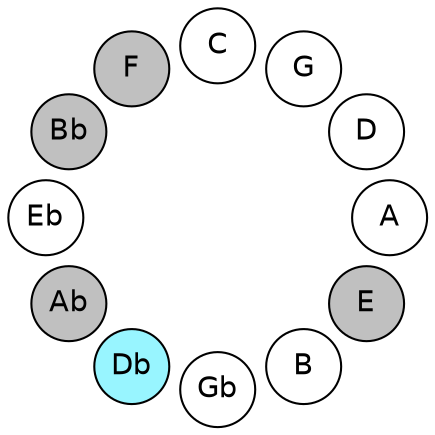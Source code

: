 
graph {

layout = circo;
mindist = .1

node [shape = circle, fontname = Helvetica, margin = 0, style = filled]
edge [style=invis]

subgraph 1 {
	E -- B -- Gb -- Db -- Ab -- Eb -- Bb -- F -- C -- G -- D -- A -- E
}

E [fillcolor = gray];
B [fillcolor = white];
Gb [fillcolor = white];
Db [fillcolor = cadetblue1];
Ab [fillcolor = gray];
Eb [fillcolor = white];
Bb [fillcolor = gray];
F [fillcolor = gray];
C [fillcolor = white];
G [fillcolor = white];
D [fillcolor = white];
A [fillcolor = white];
}
